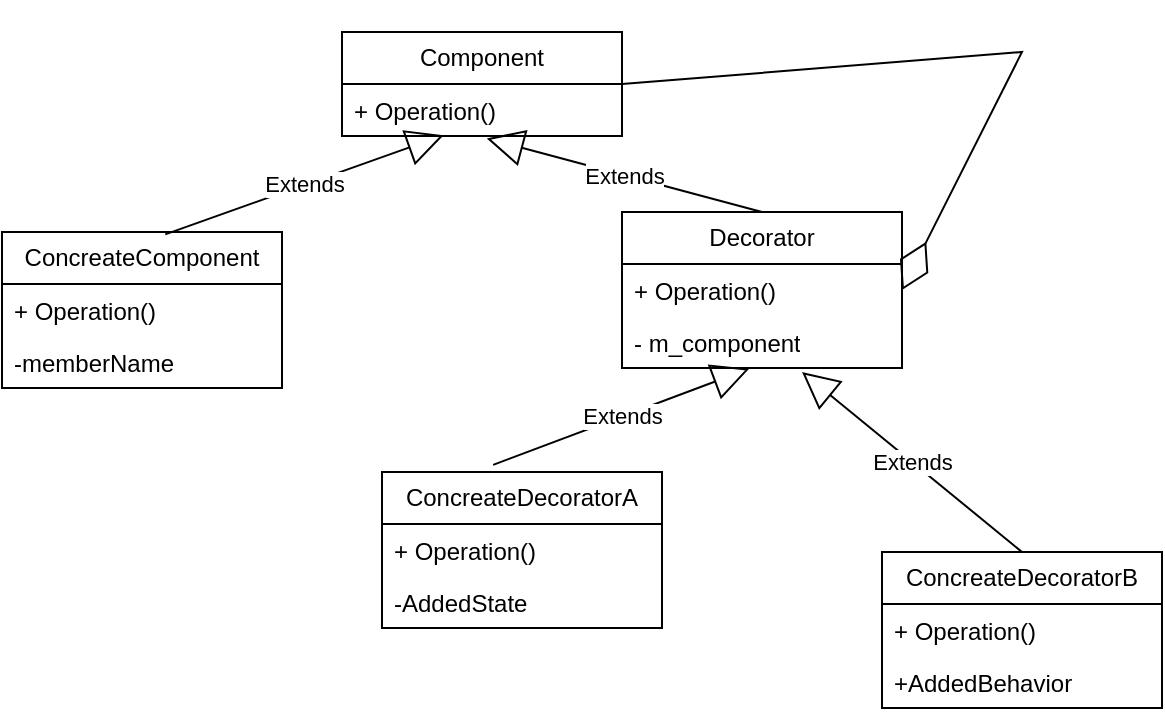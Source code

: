 <mxfile version="22.0.4" type="device">
  <diagram name="Страница — 1" id="5QjzEZ3fUywYeSEZvVI5">
    <mxGraphModel dx="1242" dy="575" grid="1" gridSize="10" guides="1" tooltips="1" connect="1" arrows="1" fold="1" page="1" pageScale="1" pageWidth="827" pageHeight="1169" math="0" shadow="0">
      <root>
        <mxCell id="0" />
        <mxCell id="1" parent="0" />
        <mxCell id="flsAWzr55s7OZPSBNNrJ-1" value="Component" style="swimlane;fontStyle=0;childLayout=stackLayout;horizontal=1;startSize=26;fillColor=none;horizontalStack=0;resizeParent=1;resizeParentMax=0;resizeLast=0;collapsible=1;marginBottom=0;whiteSpace=wrap;html=1;" vertex="1" parent="1">
          <mxGeometry x="340" y="240" width="140" height="52" as="geometry" />
        </mxCell>
        <mxCell id="flsAWzr55s7OZPSBNNrJ-2" value="+ Operation()" style="text;strokeColor=none;fillColor=none;align=left;verticalAlign=top;spacingLeft=4;spacingRight=4;overflow=hidden;rotatable=0;points=[[0,0.5],[1,0.5]];portConstraint=eastwest;whiteSpace=wrap;html=1;" vertex="1" parent="flsAWzr55s7OZPSBNNrJ-1">
          <mxGeometry y="26" width="140" height="26" as="geometry" />
        </mxCell>
        <mxCell id="flsAWzr55s7OZPSBNNrJ-16" value="ConcreateComponent" style="swimlane;fontStyle=0;childLayout=stackLayout;horizontal=1;startSize=26;fillColor=none;horizontalStack=0;resizeParent=1;resizeParentMax=0;resizeLast=0;collapsible=1;marginBottom=0;whiteSpace=wrap;html=1;" vertex="1" parent="1">
          <mxGeometry x="170" y="340" width="140" height="78" as="geometry" />
        </mxCell>
        <mxCell id="flsAWzr55s7OZPSBNNrJ-17" value="+ Operation()" style="text;strokeColor=none;fillColor=none;align=left;verticalAlign=top;spacingLeft=4;spacingRight=4;overflow=hidden;rotatable=0;points=[[0,0.5],[1,0.5]];portConstraint=eastwest;whiteSpace=wrap;html=1;" vertex="1" parent="flsAWzr55s7OZPSBNNrJ-16">
          <mxGeometry y="26" width="140" height="26" as="geometry" />
        </mxCell>
        <mxCell id="flsAWzr55s7OZPSBNNrJ-18" value="-memberName" style="text;strokeColor=none;fillColor=none;align=left;verticalAlign=top;spacingLeft=4;spacingRight=4;overflow=hidden;rotatable=0;points=[[0,0.5],[1,0.5]];portConstraint=eastwest;whiteSpace=wrap;html=1;" vertex="1" parent="flsAWzr55s7OZPSBNNrJ-16">
          <mxGeometry y="52" width="140" height="26" as="geometry" />
        </mxCell>
        <mxCell id="flsAWzr55s7OZPSBNNrJ-5" value="Decorator" style="swimlane;fontStyle=0;childLayout=stackLayout;horizontal=1;startSize=26;fillColor=none;horizontalStack=0;resizeParent=1;resizeParentMax=0;resizeLast=0;collapsible=1;marginBottom=0;whiteSpace=wrap;html=1;" vertex="1" parent="1">
          <mxGeometry x="480" y="330" width="140" height="78" as="geometry" />
        </mxCell>
        <mxCell id="flsAWzr55s7OZPSBNNrJ-6" value="+ Operation()" style="text;strokeColor=none;fillColor=none;align=left;verticalAlign=top;spacingLeft=4;spacingRight=4;overflow=hidden;rotatable=0;points=[[0,0.5],[1,0.5]];portConstraint=eastwest;whiteSpace=wrap;html=1;" vertex="1" parent="flsAWzr55s7OZPSBNNrJ-5">
          <mxGeometry y="26" width="140" height="26" as="geometry" />
        </mxCell>
        <mxCell id="flsAWzr55s7OZPSBNNrJ-7" value="- m_component" style="text;strokeColor=none;fillColor=none;align=left;verticalAlign=top;spacingLeft=4;spacingRight=4;overflow=hidden;rotatable=0;points=[[0,0.5],[1,0.5]];portConstraint=eastwest;whiteSpace=wrap;html=1;" vertex="1" parent="flsAWzr55s7OZPSBNNrJ-5">
          <mxGeometry y="52" width="140" height="26" as="geometry" />
        </mxCell>
        <mxCell id="flsAWzr55s7OZPSBNNrJ-9" value="ConcreateDecoratorA" style="swimlane;fontStyle=0;childLayout=stackLayout;horizontal=1;startSize=26;fillColor=none;horizontalStack=0;resizeParent=1;resizeParentMax=0;resizeLast=0;collapsible=1;marginBottom=0;whiteSpace=wrap;html=1;" vertex="1" parent="1">
          <mxGeometry x="360" y="460" width="140" height="78" as="geometry" />
        </mxCell>
        <mxCell id="flsAWzr55s7OZPSBNNrJ-10" value="+ Operation()" style="text;strokeColor=none;fillColor=none;align=left;verticalAlign=top;spacingLeft=4;spacingRight=4;overflow=hidden;rotatable=0;points=[[0,0.5],[1,0.5]];portConstraint=eastwest;whiteSpace=wrap;html=1;" vertex="1" parent="flsAWzr55s7OZPSBNNrJ-9">
          <mxGeometry y="26" width="140" height="26" as="geometry" />
        </mxCell>
        <mxCell id="flsAWzr55s7OZPSBNNrJ-11" value="-AddedState" style="text;strokeColor=none;fillColor=none;align=left;verticalAlign=top;spacingLeft=4;spacingRight=4;overflow=hidden;rotatable=0;points=[[0,0.5],[1,0.5]];portConstraint=eastwest;whiteSpace=wrap;html=1;" vertex="1" parent="flsAWzr55s7OZPSBNNrJ-9">
          <mxGeometry y="52" width="140" height="26" as="geometry" />
        </mxCell>
        <mxCell id="flsAWzr55s7OZPSBNNrJ-13" value="ConcreateDecoratorB" style="swimlane;fontStyle=0;childLayout=stackLayout;horizontal=1;startSize=26;fillColor=none;horizontalStack=0;resizeParent=1;resizeParentMax=0;resizeLast=0;collapsible=1;marginBottom=0;whiteSpace=wrap;html=1;" vertex="1" parent="1">
          <mxGeometry x="610" y="500" width="140" height="78" as="geometry" />
        </mxCell>
        <mxCell id="flsAWzr55s7OZPSBNNrJ-14" value="+ Operation()" style="text;strokeColor=none;fillColor=none;align=left;verticalAlign=top;spacingLeft=4;spacingRight=4;overflow=hidden;rotatable=0;points=[[0,0.5],[1,0.5]];portConstraint=eastwest;whiteSpace=wrap;html=1;" vertex="1" parent="flsAWzr55s7OZPSBNNrJ-13">
          <mxGeometry y="26" width="140" height="26" as="geometry" />
        </mxCell>
        <mxCell id="flsAWzr55s7OZPSBNNrJ-15" value="+AddedBehavior" style="text;strokeColor=none;fillColor=none;align=left;verticalAlign=top;spacingLeft=4;spacingRight=4;overflow=hidden;rotatable=0;points=[[0,0.5],[1,0.5]];portConstraint=eastwest;whiteSpace=wrap;html=1;" vertex="1" parent="flsAWzr55s7OZPSBNNrJ-13">
          <mxGeometry y="52" width="140" height="26" as="geometry" />
        </mxCell>
        <mxCell id="flsAWzr55s7OZPSBNNrJ-19" value="Extends" style="endArrow=block;endSize=16;endFill=0;html=1;rounded=0;entryX=0.363;entryY=0.985;entryDx=0;entryDy=0;entryPerimeter=0;exitX=0.583;exitY=0.015;exitDx=0;exitDy=0;exitPerimeter=0;" edge="1" parent="1" source="flsAWzr55s7OZPSBNNrJ-16" target="flsAWzr55s7OZPSBNNrJ-2">
          <mxGeometry width="160" relative="1" as="geometry">
            <mxPoint x="260" y="440" as="sourcePoint" />
            <mxPoint x="420" y="440" as="targetPoint" />
          </mxGeometry>
        </mxCell>
        <mxCell id="flsAWzr55s7OZPSBNNrJ-20" value="Extends" style="endArrow=block;endSize=16;endFill=0;html=1;rounded=0;entryX=0.517;entryY=1.046;entryDx=0;entryDy=0;entryPerimeter=0;exitX=0.5;exitY=0;exitDx=0;exitDy=0;" edge="1" parent="1" source="flsAWzr55s7OZPSBNNrJ-5" target="flsAWzr55s7OZPSBNNrJ-2">
          <mxGeometry width="160" relative="1" as="geometry">
            <mxPoint x="262" y="351" as="sourcePoint" />
            <mxPoint x="401" y="302" as="targetPoint" />
          </mxGeometry>
        </mxCell>
        <mxCell id="flsAWzr55s7OZPSBNNrJ-21" value="Extends" style="endArrow=block;endSize=16;endFill=0;html=1;rounded=0;entryX=0.454;entryY=1.015;entryDx=0;entryDy=0;entryPerimeter=0;exitX=0.397;exitY=-0.046;exitDx=0;exitDy=0;exitPerimeter=0;" edge="1" parent="1" source="flsAWzr55s7OZPSBNNrJ-9" target="flsAWzr55s7OZPSBNNrJ-7">
          <mxGeometry width="160" relative="1" as="geometry">
            <mxPoint x="498" y="427" as="sourcePoint" />
            <mxPoint x="360" y="390" as="targetPoint" />
          </mxGeometry>
        </mxCell>
        <mxCell id="flsAWzr55s7OZPSBNNrJ-22" value="Extends" style="endArrow=block;endSize=16;endFill=0;html=1;rounded=0;entryX=0.643;entryY=1.077;entryDx=0;entryDy=0;entryPerimeter=0;exitX=0.5;exitY=0;exitDx=0;exitDy=0;" edge="1" parent="1" source="flsAWzr55s7OZPSBNNrJ-13" target="flsAWzr55s7OZPSBNNrJ-7">
          <mxGeometry width="160" relative="1" as="geometry">
            <mxPoint x="520" y="478" as="sourcePoint" />
            <mxPoint x="648" y="430" as="targetPoint" />
          </mxGeometry>
        </mxCell>
        <mxCell id="flsAWzr55s7OZPSBNNrJ-23" value="" style="endArrow=diamondThin;endFill=0;endSize=24;html=1;rounded=0;entryX=1;entryY=0.5;entryDx=0;entryDy=0;exitX=1;exitY=0.5;exitDx=0;exitDy=0;" edge="1" parent="1" source="flsAWzr55s7OZPSBNNrJ-1" target="flsAWzr55s7OZPSBNNrJ-6">
          <mxGeometry width="160" relative="1" as="geometry">
            <mxPoint x="370" y="380" as="sourcePoint" />
            <mxPoint x="530" y="380" as="targetPoint" />
            <Array as="points">
              <mxPoint x="680" y="250" />
            </Array>
          </mxGeometry>
        </mxCell>
      </root>
    </mxGraphModel>
  </diagram>
</mxfile>
